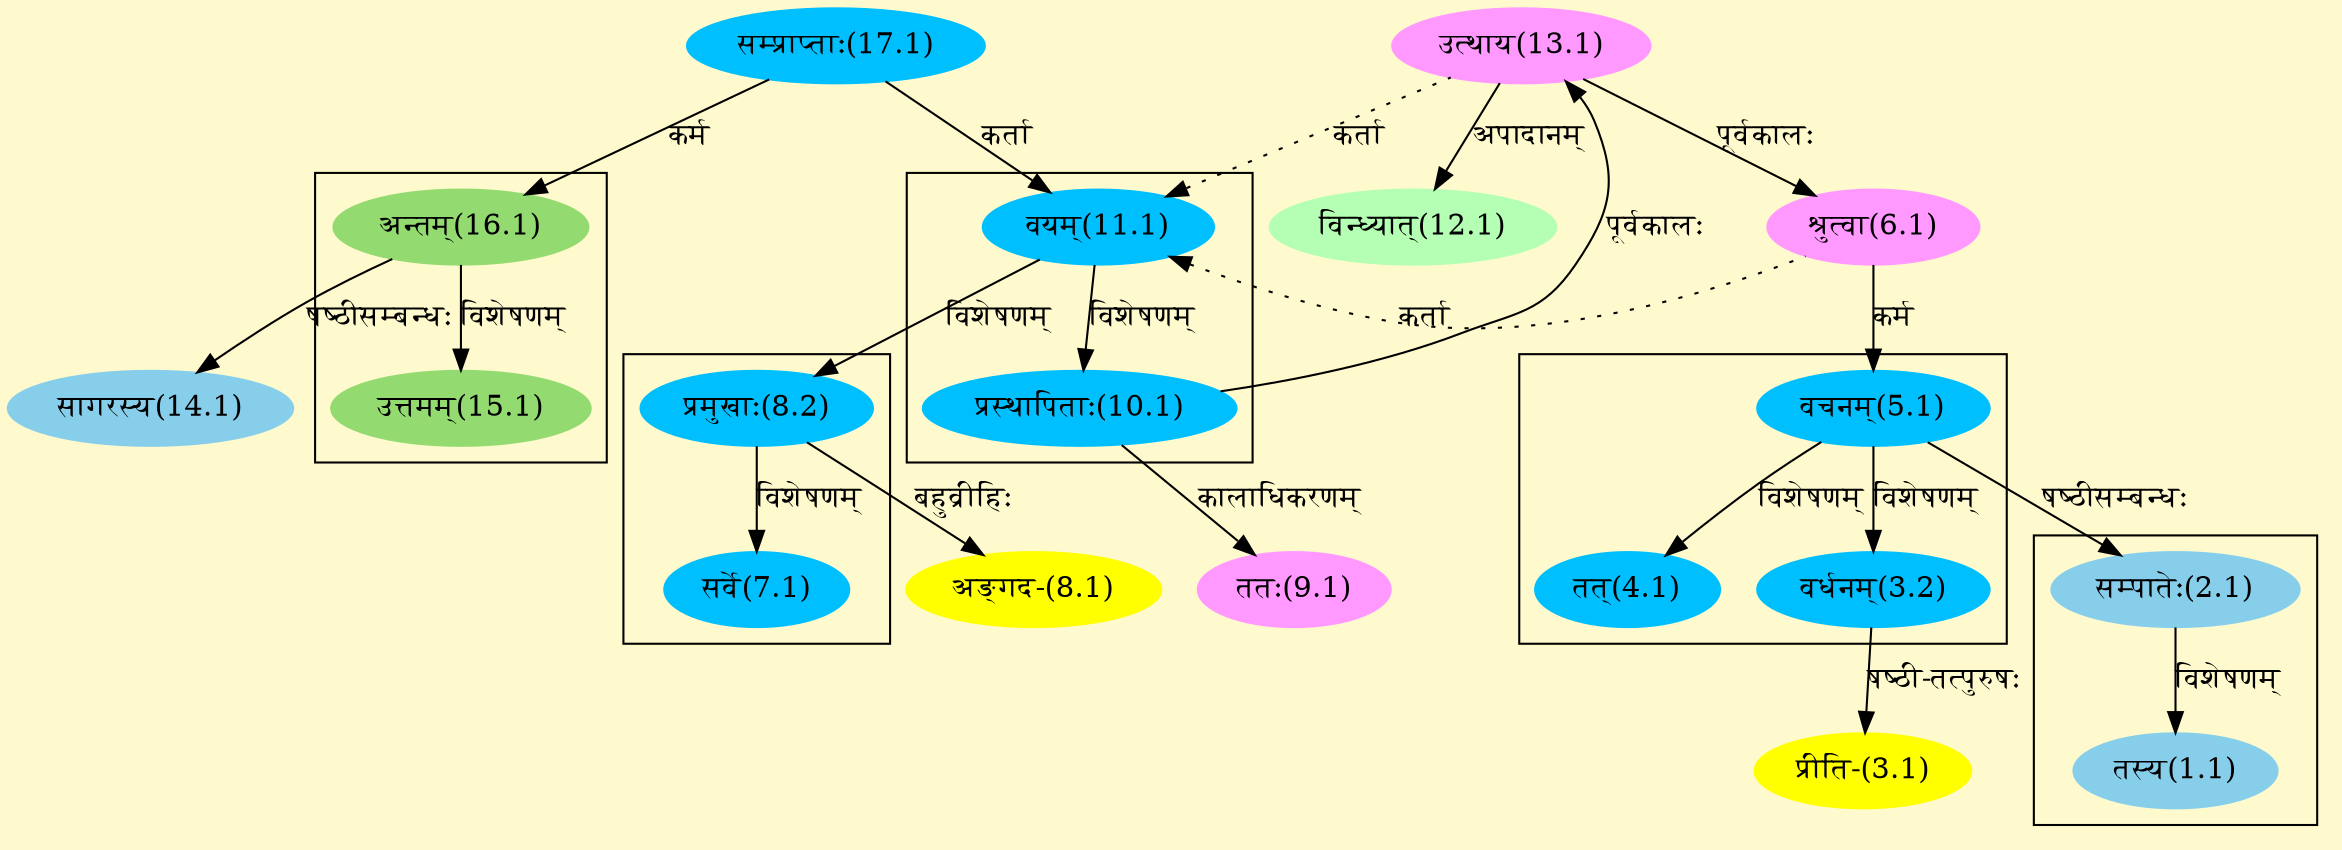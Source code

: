 digraph G{
rankdir=BT;
 compound=true;
 bgcolor="lemonchiffon1";

subgraph cluster_1{
Node1_1 [style=filled, color="#87CEEB" label = "तस्य(1.1)"]
Node2_1 [style=filled, color="#87CEEB" label = "सम्पातेः(2.1)"]

}

subgraph cluster_2{
Node3_2 [style=filled, color="#00BFFF" label = "वर्धनम्(3.2)"]
Node5_1 [style=filled, color="#00BFFF" label = "वचनम्(5.1)"]
Node4_1 [style=filled, color="#00BFFF" label = "तत्(4.1)"]

}

subgraph cluster_3{
Node7_1 [style=filled, color="#00BFFF" label = "सर्वे(7.1)"]
Node8_2 [style=filled, color="#00BFFF" label = "प्रमुखाः(8.2)"]

}

subgraph cluster_4{
Node8_2 [style=filled, color="#00BFFF" label = "प्रमुखाः(8.2)"]
Node11_1 [style=filled, color="#00BFFF" label = "वयम्(11.1)"]
Node10_1 [style=filled, color="#00BFFF" label = "प्रस्थापिताः(10.1)"]

}

subgraph cluster_5{
Node15_1 [style=filled, color="#93DB70" label = "उत्तमम्(15.1)"]
Node16_1 [style=filled, color="#93DB70" label = "अन्तम्(16.1)"]

}
Node2_1 [style=filled, color="#87CEEB" label = "सम्पातेः(2.1)"]
Node5_1 [style=filled, color="#00BFFF" label = "वचनम्(5.1)"]
Node3_1 [style=filled, color="#FFFF00" label = "प्रीति-(3.1)"]
Node3_2 [style=filled, color="#00BFFF" label = "वर्धनम्(3.2)"]
Node6_1 [style=filled, color="#FF99FF" label = "श्रुत्वा(6.1)"]
Node13_1 [style=filled, color="#FF99FF" label = "उत्थाय(13.1)"]
Node8_1 [style=filled, color="#FFFF00" label = "अङ्गद-(8.1)"]
Node8_2 [style=filled, color="#00BFFF" label = "प्रमुखाः(8.2)"]
Node9_1 [style=filled, color="#FF99FF" label = "ततः(9.1)"]
Node10_1 [style=filled, color="#00BFFF" label = "प्रस्थापिताः(10.1)"]
Node11_1 [style=filled, color="#00BFFF" label = "वयम्(11.1)"]
Node17_1 [style=filled, color="#00BFFF" label = "सम्प्राप्ताः(17.1)"]
Node12_1 [style=filled, color="#B4FFB4" label = "विन्ध्यात्(12.1)"]
Node14_1 [style=filled, color="#87CEEB" label = "सागरस्य(14.1)"]
Node16_1 [style=filled, color="#93DB70" label = "अन्तम्(16.1)"]
/* Start of Relations section */

Node1_1 -> Node2_1 [  label="विशेषणम्"  dir="back" ]
Node2_1 -> Node5_1 [  label="षष्ठीसम्बन्धः"  dir="back" ]
Node3_1 -> Node3_2 [  label="षष्ठी-तत्पुरुषः"  dir="back" ]
Node3_2 -> Node5_1 [  label="विशेषणम्"  dir="back" ]
Node4_1 -> Node5_1 [  label="विशेषणम्"  dir="back" ]
Node5_1 -> Node6_1 [  label="कर्म"  dir="back" ]
Node6_1 -> Node13_1 [  label="पूर्वकालः"  dir="back" ]
Node7_1 -> Node8_2 [  label="विशेषणम्"  dir="back" ]
Node8_1 -> Node8_2 [  label="बहुव्रीहिः"  dir="back" ]
Node8_2 -> Node11_1 [  label="विशेषणम्"  dir="back" ]
Node9_1 -> Node10_1 [  label="कालाधिकरणम्"  dir="back" ]
Node10_1 -> Node11_1 [  label="विशेषणम्"  dir="back" ]
Node11_1 -> Node17_1 [  label="कर्ता"  dir="back" ]
Node11_1 -> Node13_1 [ style=dotted label="कर्ता"  dir="back" ]
Node11_1 -> Node6_1 [ style=dotted label="कर्ता"  dir="back" ]
Node12_1 -> Node13_1 [  label="अपादानम्"  dir="back" ]
Node13_1 -> Node10_1 [  label="पूर्वकालः"  dir="back" ]
Node14_1 -> Node16_1 [  label="षष्ठीसम्बन्धः"  dir="back" ]
Node15_1 -> Node16_1 [  label="विशेषणम्"  dir="back" ]
Node16_1 -> Node17_1 [  label="कर्म"  dir="back" ]
}
